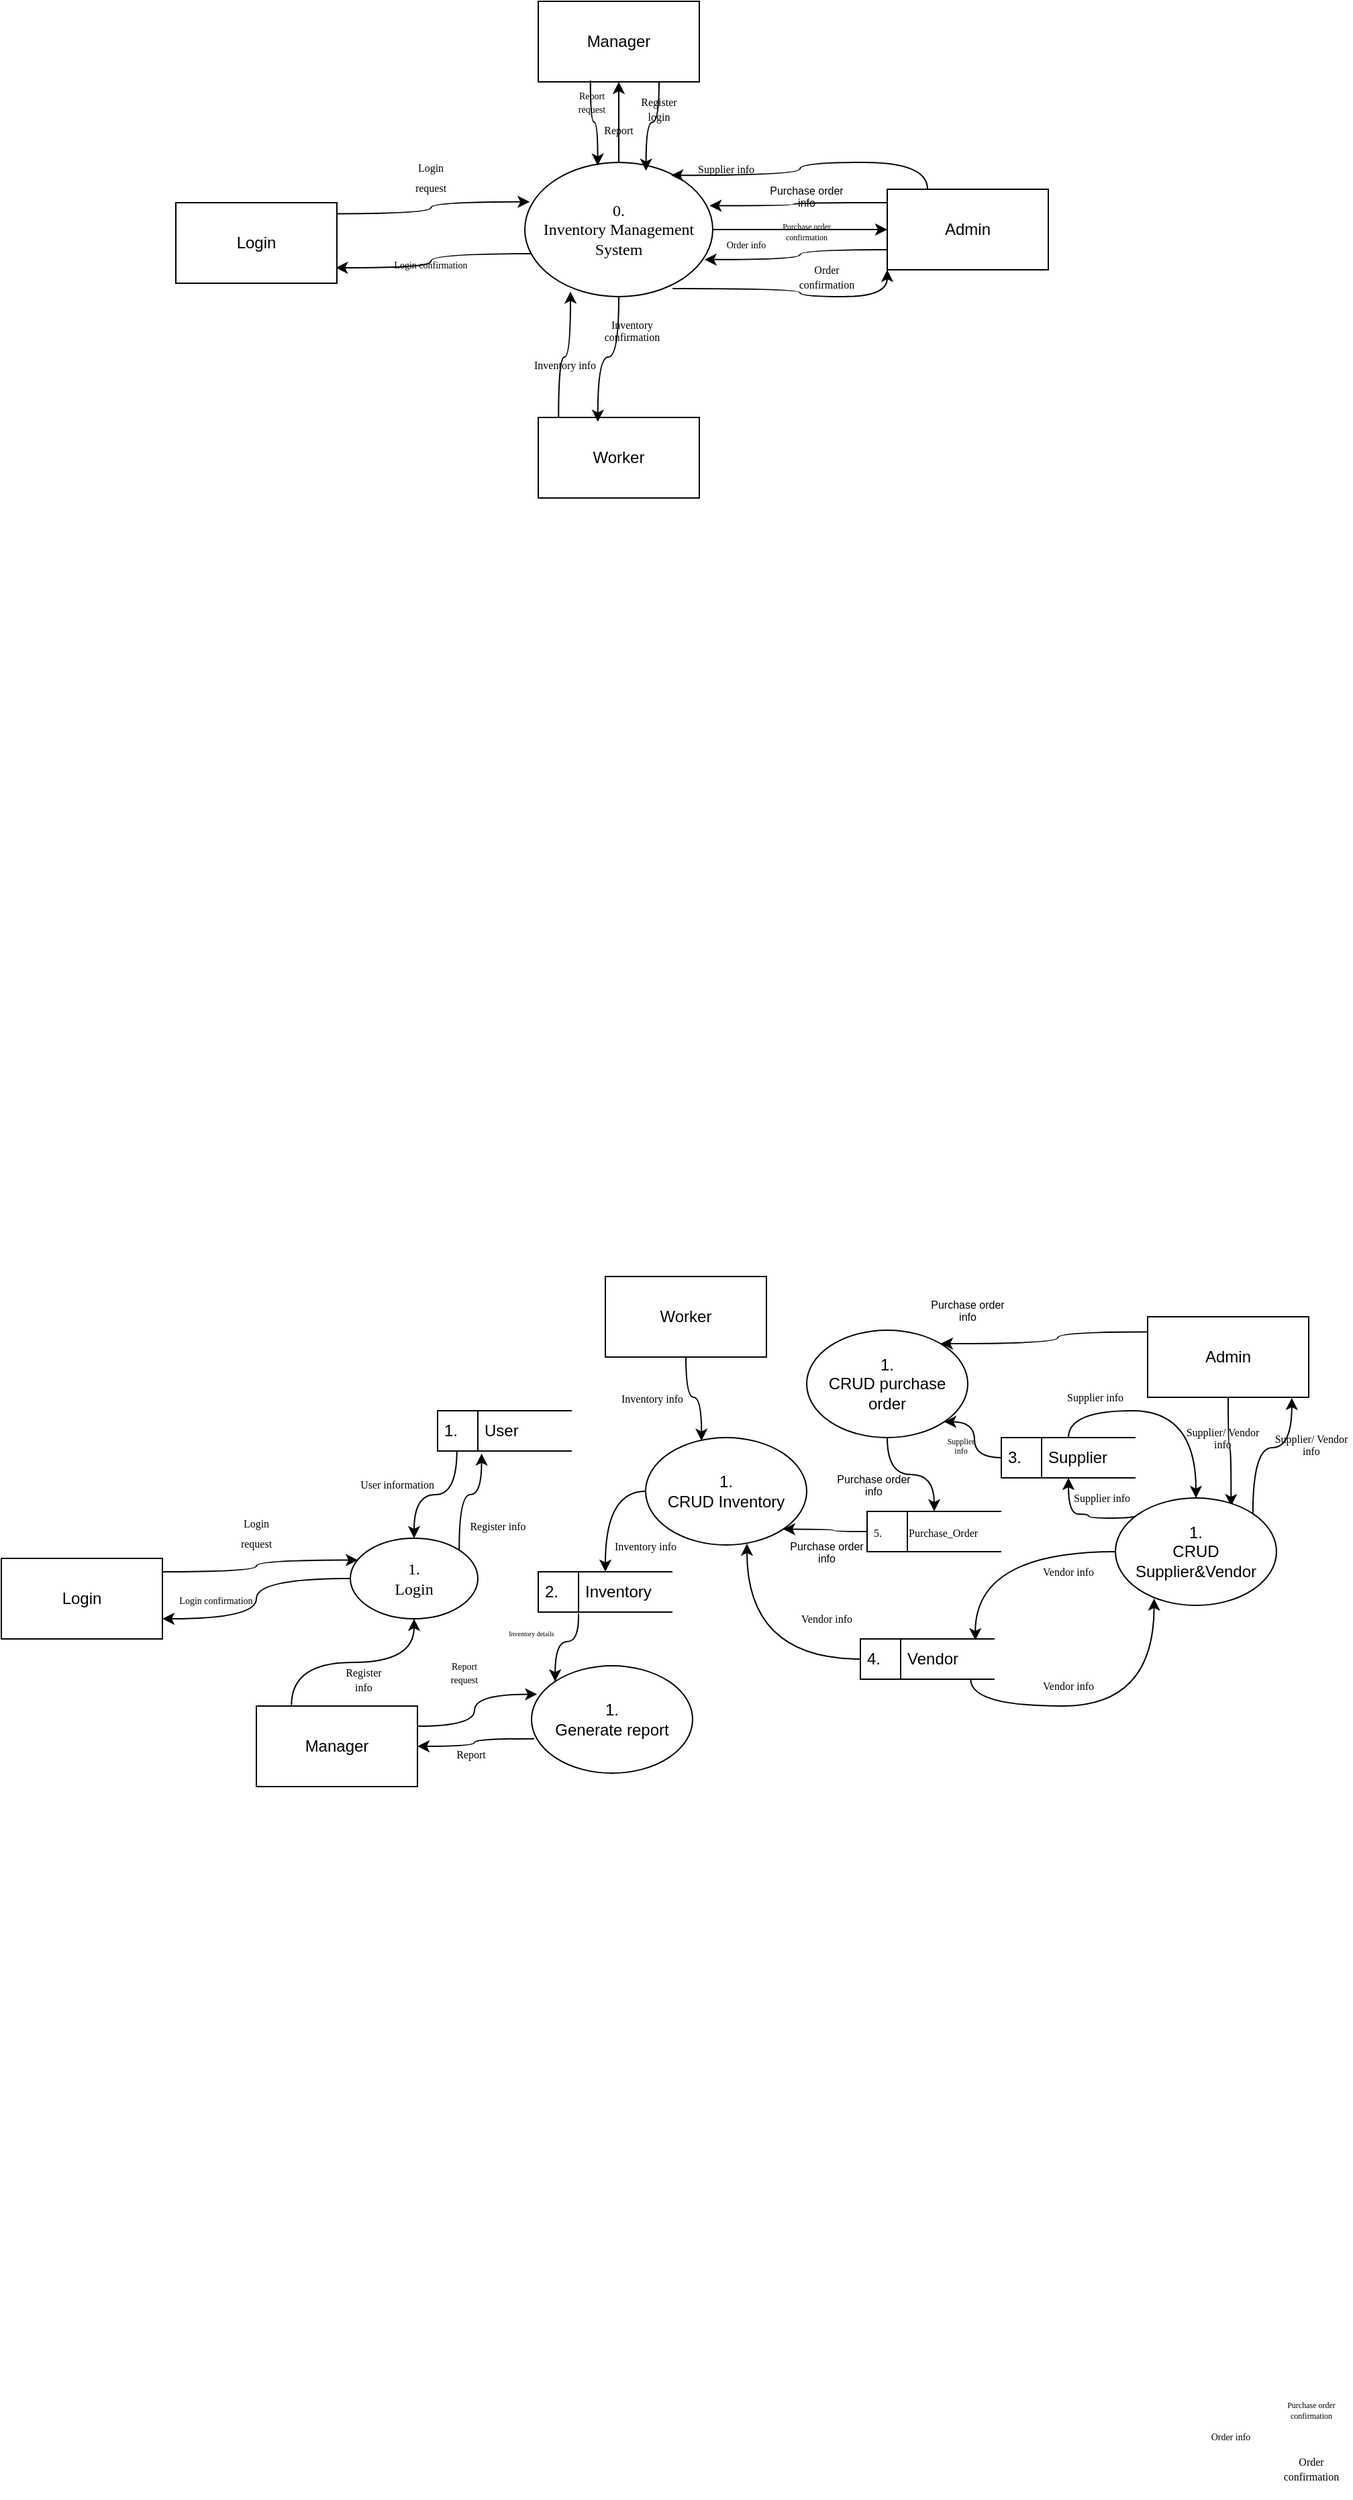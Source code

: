 <mxfile version="24.7.6">
  <diagram name="Page-1" id="vROV8ZGvCpu3haHzkjZp">
    <mxGraphModel dx="1158" dy="630" grid="1" gridSize="10" guides="1" tooltips="1" connect="1" arrows="1" fold="1" page="1" pageScale="1" pageWidth="1169" pageHeight="827" math="0" shadow="0">
      <root>
        <mxCell id="0" />
        <mxCell id="1" parent="0" />
        <mxCell id="m2-5MIumrhviYWP0Xd3B-32" style="edgeStyle=orthogonalEdgeStyle;rounded=0;orthogonalLoop=1;jettySize=auto;html=1;entryX=1;entryY=0.25;entryDx=0;entryDy=0;exitX=0.042;exitY=0.68;exitDx=0;exitDy=0;exitPerimeter=0;elbow=vertical;curved=1;" parent="1" source="m2-5MIumrhviYWP0Xd3B-1" edge="1">
          <mxGeometry relative="1" as="geometry">
            <mxPoint x="420.0" y="251.61" as="sourcePoint" />
            <mxPoint x="279.16" y="258.41" as="targetPoint" />
          </mxGeometry>
        </mxCell>
        <mxCell id="m2-5MIumrhviYWP0Xd3B-35" style="edgeStyle=orthogonalEdgeStyle;rounded=0;orthogonalLoop=1;jettySize=auto;html=1;entryX=0.5;entryY=1;entryDx=0;entryDy=0;" parent="1" source="m2-5MIumrhviYWP0Xd3B-1" target="m2-5MIumrhviYWP0Xd3B-5" edge="1">
          <mxGeometry relative="1" as="geometry" />
        </mxCell>
        <mxCell id="m2-5MIumrhviYWP0Xd3B-38" style="edgeStyle=orthogonalEdgeStyle;rounded=0;orthogonalLoop=1;jettySize=auto;html=1;entryX=0;entryY=0.5;entryDx=0;entryDy=0;" parent="1" source="m2-5MIumrhviYWP0Xd3B-1" target="m2-5MIumrhviYWP0Xd3B-4" edge="1">
          <mxGeometry relative="1" as="geometry" />
        </mxCell>
        <mxCell id="m2-5MIumrhviYWP0Xd3B-1" value="0.&lt;div&gt;Inventory Management System&lt;/div&gt;" style="ellipse;whiteSpace=wrap;html=1;fontFamily=MiSans;" parent="1" vertex="1">
          <mxGeometry x="420" y="180" width="140" height="100" as="geometry" />
        </mxCell>
        <mxCell id="m2-5MIumrhviYWP0Xd3B-31" style="edgeStyle=orthogonalEdgeStyle;rounded=0;orthogonalLoop=1;jettySize=auto;html=1;entryX=0.026;entryY=0.294;entryDx=0;entryDy=0;exitX=1.001;exitY=0.137;exitDx=0;exitDy=0;exitPerimeter=0;entryPerimeter=0;curved=1;" parent="1" source="m2-5MIumrhviYWP0Xd3B-2" target="m2-5MIumrhviYWP0Xd3B-1" edge="1">
          <mxGeometry relative="1" as="geometry" />
        </mxCell>
        <mxCell id="m2-5MIumrhviYWP0Xd3B-2" value="Login" style="rounded=0;whiteSpace=wrap;html=1;" parent="1" vertex="1">
          <mxGeometry x="160" y="210" width="120" height="60" as="geometry" />
        </mxCell>
        <mxCell id="m2-5MIumrhviYWP0Xd3B-3" value="Worker" style="rounded=0;whiteSpace=wrap;html=1;" parent="1" vertex="1">
          <mxGeometry x="430" y="370" width="120" height="60" as="geometry" />
        </mxCell>
        <mxCell id="m2-5MIumrhviYWP0Xd3B-4" value="Admin" style="rounded=0;whiteSpace=wrap;html=1;" parent="1" vertex="1">
          <mxGeometry x="690" y="200" width="120" height="60" as="geometry" />
        </mxCell>
        <mxCell id="m2-5MIumrhviYWP0Xd3B-5" value="Manager" style="rounded=0;whiteSpace=wrap;html=1;" parent="1" vertex="1">
          <mxGeometry x="430" y="60" width="120" height="60" as="geometry" />
        </mxCell>
        <mxCell id="m2-5MIumrhviYWP0Xd3B-8" value="&lt;p&gt;&lt;font face=&quot;MiSans&quot; style=&quot;font-size: 8px;&quot;&gt;Login request&lt;/font&gt;&lt;/p&gt;" style="text;html=1;align=center;verticalAlign=middle;whiteSpace=wrap;rounded=0;" parent="1" vertex="1">
          <mxGeometry x="330" y="180" width="40" height="20" as="geometry" />
        </mxCell>
        <mxCell id="m2-5MIumrhviYWP0Xd3B-11" value="&lt;p&gt;&lt;font face=&quot;MiSans&quot; style=&quot;font-size: 7px;&quot;&gt;Login confirmation&lt;/font&gt;&lt;/p&gt;" style="text;html=1;align=center;verticalAlign=middle;whiteSpace=wrap;rounded=0;" parent="1" vertex="1">
          <mxGeometry x="320" y="240" width="60" height="30" as="geometry" />
        </mxCell>
        <mxCell id="m2-5MIumrhviYWP0Xd3B-18" style="edgeStyle=orthogonalEdgeStyle;rounded=0;orthogonalLoop=1;jettySize=auto;html=1;entryX=0.983;entryY=0.322;entryDx=0;entryDy=0;entryPerimeter=0;curved=1;exitX=0;exitY=0.167;exitDx=0;exitDy=0;exitPerimeter=0;" parent="1" source="m2-5MIumrhviYWP0Xd3B-4" target="m2-5MIumrhviYWP0Xd3B-1" edge="1">
          <mxGeometry relative="1" as="geometry">
            <Array as="points">
              <mxPoint x="620" y="210" />
              <mxPoint x="620" y="212" />
            </Array>
          </mxGeometry>
        </mxCell>
        <mxCell id="m2-5MIumrhviYWP0Xd3B-21" value="&lt;p style=&quot;line-height: 60%;&quot;&gt;&lt;font style=&quot;font-size: 8px;&quot;&gt;Purchase order info&lt;/font&gt;&lt;/p&gt;" style="text;html=1;align=center;verticalAlign=middle;whiteSpace=wrap;rounded=0;" parent="1" vertex="1">
          <mxGeometry x="600" y="190" width="60" height="30" as="geometry" />
        </mxCell>
        <mxCell id="m2-5MIumrhviYWP0Xd3B-23" style="edgeStyle=orthogonalEdgeStyle;rounded=0;orthogonalLoop=1;jettySize=auto;html=1;entryX=0.37;entryY=0.055;entryDx=0;entryDy=0;entryPerimeter=0;curved=1;" parent="1" source="m2-5MIumrhviYWP0Xd3B-1" target="m2-5MIumrhviYWP0Xd3B-3" edge="1">
          <mxGeometry relative="1" as="geometry" />
        </mxCell>
        <mxCell id="m2-5MIumrhviYWP0Xd3B-25" value="&lt;p style=&quot;line-height: 50%;&quot;&gt;&lt;font style=&quot;font-size: 6px;&quot; face=&quot;MiSans&quot;&gt;Purchase order confirmation&lt;/font&gt;&lt;/p&gt;" style="text;html=1;align=center;verticalAlign=middle;whiteSpace=wrap;rounded=0;" parent="1" vertex="1">
          <mxGeometry x="600" y="215" width="60" height="30" as="geometry" />
        </mxCell>
        <mxCell id="m2-5MIumrhviYWP0Xd3B-26" style="edgeStyle=orthogonalEdgeStyle;rounded=0;orthogonalLoop=1;jettySize=auto;html=1;entryX=0.388;entryY=0.024;entryDx=0;entryDy=0;entryPerimeter=0;exitX=0.324;exitY=0.982;exitDx=0;exitDy=0;exitPerimeter=0;curved=1;" parent="1" source="m2-5MIumrhviYWP0Xd3B-5" target="m2-5MIumrhviYWP0Xd3B-1" edge="1">
          <mxGeometry relative="1" as="geometry" />
        </mxCell>
        <mxCell id="m2-5MIumrhviYWP0Xd3B-27" value="&lt;p style=&quot;line-height: 60%;&quot;&gt;&lt;font face=&quot;MiSans&quot; style=&quot;font-size: 7px;&quot;&gt;Report request&lt;/font&gt;&lt;/p&gt;" style="text;html=1;align=center;verticalAlign=middle;whiteSpace=wrap;rounded=0;" parent="1" vertex="1">
          <mxGeometry x="450" y="130" width="40" height="10" as="geometry" />
        </mxCell>
        <mxCell id="m2-5MIumrhviYWP0Xd3B-33" style="edgeStyle=orthogonalEdgeStyle;rounded=0;orthogonalLoop=1;jettySize=auto;html=1;entryX=0.243;entryY=0.962;entryDx=0;entryDy=0;entryPerimeter=0;exitX=0.126;exitY=0.009;exitDx=0;exitDy=0;exitPerimeter=0;curved=1;" parent="1" source="m2-5MIumrhviYWP0Xd3B-3" target="m2-5MIumrhviYWP0Xd3B-1" edge="1">
          <mxGeometry relative="1" as="geometry" />
        </mxCell>
        <mxCell id="m2-5MIumrhviYWP0Xd3B-36" value="&lt;font style=&quot;font-size: 8px;&quot; face=&quot;MiSans&quot;&gt;Report&lt;/font&gt;" style="text;html=1;align=center;verticalAlign=middle;whiteSpace=wrap;rounded=0;" parent="1" vertex="1">
          <mxGeometry x="470" y="150" width="40" height="10" as="geometry" />
        </mxCell>
        <mxCell id="m2-5MIumrhviYWP0Xd3B-39" value="&lt;p style=&quot;line-height: 100%;&quot;&gt;&lt;font style=&quot;font-size: 8px;&quot; face=&quot;MiSans&quot;&gt;Inventory info&lt;/font&gt;&lt;/p&gt;" style="text;html=1;align=center;verticalAlign=middle;whiteSpace=wrap;rounded=0;" parent="1" vertex="1">
          <mxGeometry x="420" y="320" width="60" height="20" as="geometry" />
        </mxCell>
        <mxCell id="m2-5MIumrhviYWP0Xd3B-40" value="&lt;p style=&quot;line-height: 60%;&quot;&gt;&lt;font style=&quot;font-size: 8px;&quot; face=&quot;MiSans&quot;&gt;Inventory confirmation&lt;/font&gt;&lt;/p&gt;" style="text;html=1;align=center;verticalAlign=middle;whiteSpace=wrap;rounded=0;" parent="1" vertex="1">
          <mxGeometry x="470" y="290" width="60" height="30" as="geometry" />
        </mxCell>
        <mxCell id="m2-5MIumrhviYWP0Xd3B-41" value="&lt;font style=&quot;font-size: 7px;&quot; face=&quot;MiSans&quot;&gt;Order info&lt;/font&gt;" style="text;html=1;align=center;verticalAlign=middle;whiteSpace=wrap;rounded=0;" parent="1" vertex="1">
          <mxGeometry x="555" y="225" width="60" height="30" as="geometry" />
        </mxCell>
        <mxCell id="m2-5MIumrhviYWP0Xd3B-42" style="edgeStyle=orthogonalEdgeStyle;rounded=0;orthogonalLoop=1;jettySize=auto;html=1;entryX=0.956;entryY=0.724;entryDx=0;entryDy=0;entryPerimeter=0;exitX=0;exitY=0.75;exitDx=0;exitDy=0;curved=1;" parent="1" source="m2-5MIumrhviYWP0Xd3B-4" target="m2-5MIumrhviYWP0Xd3B-1" edge="1">
          <mxGeometry relative="1" as="geometry" />
        </mxCell>
        <mxCell id="m2-5MIumrhviYWP0Xd3B-43" style="edgeStyle=orthogonalEdgeStyle;rounded=0;orthogonalLoop=1;jettySize=auto;html=1;entryX=0;entryY=1;entryDx=0;entryDy=0;entryPerimeter=0;exitX=0.786;exitY=0.94;exitDx=0;exitDy=0;curved=1;exitPerimeter=0;" parent="1" source="m2-5MIumrhviYWP0Xd3B-1" target="m2-5MIumrhviYWP0Xd3B-4" edge="1">
          <mxGeometry relative="1" as="geometry" />
        </mxCell>
        <mxCell id="m2-5MIumrhviYWP0Xd3B-44" value="&lt;p style=&quot;line-height: 70%;&quot;&gt;&lt;font face=&quot;MiSans&quot; style=&quot;font-size: 8px;&quot;&gt;Order confirmation&lt;/font&gt;&lt;/p&gt;" style="text;html=1;align=center;verticalAlign=middle;whiteSpace=wrap;rounded=0;" parent="1" vertex="1">
          <mxGeometry x="615" y="250" width="60" height="30" as="geometry" />
        </mxCell>
        <mxCell id="m2-5MIumrhviYWP0Xd3B-45" style="edgeStyle=orthogonalEdgeStyle;rounded=0;orthogonalLoop=1;jettySize=auto;html=1;entryX=0.779;entryY=0.096;entryDx=0;entryDy=0;entryPerimeter=0;exitX=0.25;exitY=0;exitDx=0;exitDy=0;curved=1;" parent="1" source="m2-5MIumrhviYWP0Xd3B-4" target="m2-5MIumrhviYWP0Xd3B-1" edge="1">
          <mxGeometry relative="1" as="geometry" />
        </mxCell>
        <mxCell id="m2-5MIumrhviYWP0Xd3B-46" value="&lt;p style=&quot;line-height: 60%;&quot;&gt;&lt;font style=&quot;font-size: 8px;&quot; face=&quot;MiSans&quot;&gt;Supplier info&lt;/font&gt;&lt;/p&gt;" style="text;html=1;align=center;verticalAlign=middle;whiteSpace=wrap;rounded=0;" parent="1" vertex="1">
          <mxGeometry x="540" y="170" width="60" height="30" as="geometry" />
        </mxCell>
        <mxCell id="m2-5MIumrhviYWP0Xd3B-48" style="edgeStyle=orthogonalEdgeStyle;rounded=0;orthogonalLoop=1;jettySize=auto;html=1;entryX=0.645;entryY=0.062;entryDx=0;entryDy=0;entryPerimeter=0;exitX=0.75;exitY=1;exitDx=0;exitDy=0;curved=1;" parent="1" source="m2-5MIumrhviYWP0Xd3B-5" target="m2-5MIumrhviYWP0Xd3B-1" edge="1">
          <mxGeometry relative="1" as="geometry" />
        </mxCell>
        <mxCell id="m2-5MIumrhviYWP0Xd3B-49" value="&lt;p style=&quot;line-height: 70%;&quot;&gt;&lt;font face=&quot;MiSans&quot;&gt;&lt;span style=&quot;font-size: 8px;&quot;&gt;Register login&lt;/span&gt;&lt;/font&gt;&lt;/p&gt;" style="text;html=1;align=center;verticalAlign=middle;whiteSpace=wrap;rounded=0;" parent="1" vertex="1">
          <mxGeometry x="500" y="130" width="40" height="20" as="geometry" />
        </mxCell>
        <mxCell id="m2-5MIumrhviYWP0Xd3B-50" style="edgeStyle=orthogonalEdgeStyle;rounded=0;orthogonalLoop=1;jettySize=auto;html=1;entryX=1;entryY=0.75;entryDx=0;entryDy=0;exitX=0;exitY=0.5;exitDx=0;exitDy=0;elbow=vertical;curved=1;" parent="1" source="m2-5MIumrhviYWP0Xd3B-53" target="m2-5MIumrhviYWP0Xd3B-55" edge="1">
          <mxGeometry relative="1" as="geometry">
            <mxPoint x="295.88" y="1258" as="sourcePoint" />
            <mxPoint x="149.16" y="1268.41" as="targetPoint" />
          </mxGeometry>
        </mxCell>
        <mxCell id="m2-5MIumrhviYWP0Xd3B-51" style="edgeStyle=orthogonalEdgeStyle;rounded=0;orthogonalLoop=1;jettySize=auto;html=1;entryX=1;entryY=0.5;entryDx=0;entryDy=0;exitX=0.017;exitY=0.679;exitDx=0;exitDy=0;exitPerimeter=0;curved=1;" parent="1" source="m2-5MIumrhviYWP0Xd3B-82" target="m2-5MIumrhviYWP0Xd3B-58" edge="1">
          <mxGeometry relative="1" as="geometry">
            <mxPoint x="700" y="1070" as="sourcePoint" />
          </mxGeometry>
        </mxCell>
        <mxCell id="m2-5MIumrhviYWP0Xd3B-53" value="1.&lt;div&gt;Login&lt;/div&gt;" style="ellipse;whiteSpace=wrap;html=1;fontFamily=MiSans;" parent="1" vertex="1">
          <mxGeometry x="290" y="1205" width="95" height="60" as="geometry" />
        </mxCell>
        <mxCell id="m2-5MIumrhviYWP0Xd3B-54" style="edgeStyle=orthogonalEdgeStyle;rounded=0;orthogonalLoop=1;jettySize=auto;html=1;entryX=0.144;entryY=0.971;entryDx=0;entryDy=0;exitX=0.5;exitY=0;exitDx=0;exitDy=0;entryPerimeter=0;curved=1;startArrow=classic;startFill=1;endArrow=none;endFill=0;" parent="1" source="m2-5MIumrhviYWP0Xd3B-53" target="m2-5MIumrhviYWP0Xd3B-83" edge="1">
          <mxGeometry relative="1" as="geometry">
            <mxPoint x="293.64" y="1219.4" as="targetPoint" />
          </mxGeometry>
        </mxCell>
        <mxCell id="m2-5MIumrhviYWP0Xd3B-55" value="Login" style="rounded=0;whiteSpace=wrap;html=1;" parent="1" vertex="1">
          <mxGeometry x="30" y="1220" width="120" height="60" as="geometry" />
        </mxCell>
        <mxCell id="m2-5MIumrhviYWP0Xd3B-56" value="Worker" style="rounded=0;whiteSpace=wrap;html=1;" parent="1" vertex="1">
          <mxGeometry x="480" y="1010" width="120" height="60" as="geometry" />
        </mxCell>
        <mxCell id="cQ4eUb088KBO9qo-VWlz-34" style="edgeStyle=orthogonalEdgeStyle;rounded=0;orthogonalLoop=1;jettySize=auto;html=1;entryX=0.718;entryY=0.076;entryDx=0;entryDy=0;exitX=0.5;exitY=1;exitDx=0;exitDy=0;curved=1;entryPerimeter=0;" edge="1" parent="1" source="m2-5MIumrhviYWP0Xd3B-57" target="m2-5MIumrhviYWP0Xd3B-80">
          <mxGeometry relative="1" as="geometry" />
        </mxCell>
        <mxCell id="m2-5MIumrhviYWP0Xd3B-57" value="Admin" style="rounded=0;whiteSpace=wrap;html=1;" parent="1" vertex="1">
          <mxGeometry x="884" y="1040" width="120" height="60" as="geometry" />
        </mxCell>
        <mxCell id="m2-5MIumrhviYWP0Xd3B-58" value="Manager" style="rounded=0;whiteSpace=wrap;html=1;" parent="1" vertex="1">
          <mxGeometry x="220" y="1330" width="120" height="60" as="geometry" />
        </mxCell>
        <mxCell id="m2-5MIumrhviYWP0Xd3B-59" value="&lt;p&gt;&lt;font face=&quot;MiSans&quot; style=&quot;font-size: 8px;&quot;&gt;Login request&lt;/font&gt;&lt;/p&gt;" style="text;html=1;align=center;verticalAlign=middle;whiteSpace=wrap;rounded=0;" parent="1" vertex="1">
          <mxGeometry x="200" y="1190" width="40" height="20" as="geometry" />
        </mxCell>
        <mxCell id="m2-5MIumrhviYWP0Xd3B-60" value="&lt;p&gt;&lt;font face=&quot;MiSans&quot; style=&quot;font-size: 7px;&quot;&gt;Login confirmation&lt;/font&gt;&lt;/p&gt;" style="text;html=1;align=center;verticalAlign=middle;whiteSpace=wrap;rounded=0;" parent="1" vertex="1">
          <mxGeometry x="160" y="1235" width="60" height="30" as="geometry" />
        </mxCell>
        <mxCell id="m2-5MIumrhviYWP0Xd3B-63" style="edgeStyle=orthogonalEdgeStyle;rounded=0;orthogonalLoop=1;jettySize=auto;html=1;entryX=0.347;entryY=0.03;entryDx=0;entryDy=0;curved=1;exitX=0.5;exitY=1;exitDx=0;exitDy=0;entryPerimeter=0;" parent="1" target="m2-5MIumrhviYWP0Xd3B-81" edge="1" source="m2-5MIumrhviYWP0Xd3B-56">
          <mxGeometry relative="1" as="geometry">
            <mxPoint x="630" y="780" as="sourcePoint" />
          </mxGeometry>
        </mxCell>
        <mxCell id="m2-5MIumrhviYWP0Xd3B-64" value="&lt;p style=&quot;line-height: 50%;&quot;&gt;&lt;font style=&quot;font-size: 6px;&quot; face=&quot;MiSans&quot;&gt;Purchase order confirmation&lt;/font&gt;&lt;/p&gt;" style="text;html=1;align=center;verticalAlign=middle;whiteSpace=wrap;rounded=0;" parent="1" vertex="1">
          <mxGeometry x="975.94" y="1838" width="60" height="30" as="geometry" />
        </mxCell>
        <mxCell id="m2-5MIumrhviYWP0Xd3B-66" value="&lt;p style=&quot;line-height: 60%;&quot;&gt;&lt;font face=&quot;MiSans&quot; style=&quot;font-size: 7px;&quot;&gt;Report request&lt;/font&gt;&lt;/p&gt;" style="text;html=1;align=center;verticalAlign=middle;whiteSpace=wrap;rounded=0;" parent="1" vertex="1">
          <mxGeometry x="355" y="1300" width="40" height="10" as="geometry" />
        </mxCell>
        <mxCell id="m2-5MIumrhviYWP0Xd3B-68" value="&lt;font style=&quot;font-size: 8px;&quot; face=&quot;MiSans&quot;&gt;Report&lt;/font&gt;" style="text;html=1;align=center;verticalAlign=middle;whiteSpace=wrap;rounded=0;" parent="1" vertex="1">
          <mxGeometry x="360" y="1360" width="40" height="10" as="geometry" />
        </mxCell>
        <mxCell id="m2-5MIumrhviYWP0Xd3B-69" value="&lt;p style=&quot;line-height: 100%;&quot;&gt;&lt;font style=&quot;font-size: 8px;&quot; face=&quot;MiSans&quot;&gt;Inventory info&lt;/font&gt;&lt;/p&gt;" style="text;html=1;align=center;verticalAlign=middle;whiteSpace=wrap;rounded=0;" parent="1" vertex="1">
          <mxGeometry x="485" y="1090" width="60" height="20" as="geometry" />
        </mxCell>
        <mxCell id="m2-5MIumrhviYWP0Xd3B-71" value="&lt;font style=&quot;font-size: 7px;&quot; face=&quot;MiSans&quot;&gt;Order info&lt;/font&gt;" style="text;html=1;align=center;verticalAlign=middle;whiteSpace=wrap;rounded=0;" parent="1" vertex="1">
          <mxGeometry x="915.94" y="1858" width="60" height="30" as="geometry" />
        </mxCell>
        <mxCell id="m2-5MIumrhviYWP0Xd3B-74" value="&lt;p style=&quot;line-height: 70%;&quot;&gt;&lt;font face=&quot;MiSans&quot; style=&quot;font-size: 8px;&quot;&gt;Order confirmation&lt;/font&gt;&lt;/p&gt;" style="text;html=1;align=center;verticalAlign=middle;whiteSpace=wrap;rounded=0;" parent="1" vertex="1">
          <mxGeometry x="975.94" y="1883" width="60" height="30" as="geometry" />
        </mxCell>
        <mxCell id="m2-5MIumrhviYWP0Xd3B-76" value="&lt;p style=&quot;line-height: 60%;&quot;&gt;&lt;font style=&quot;font-size: 8px;&quot; face=&quot;MiSans&quot;&gt;Supplier/ Vendor info&lt;/font&gt;&lt;/p&gt;" style="text;html=1;align=center;verticalAlign=middle;whiteSpace=wrap;rounded=0;" parent="1" vertex="1">
          <mxGeometry x="910" y="1115" width="60" height="30" as="geometry" />
        </mxCell>
        <mxCell id="m2-5MIumrhviYWP0Xd3B-77" style="edgeStyle=orthogonalEdgeStyle;rounded=0;orthogonalLoop=1;jettySize=auto;html=1;entryX=0.5;entryY=1;entryDx=0;entryDy=0;exitX=0.218;exitY=-0.013;exitDx=0;exitDy=0;curved=1;exitPerimeter=0;" parent="1" source="m2-5MIumrhviYWP0Xd3B-58" target="m2-5MIumrhviYWP0Xd3B-53" edge="1">
          <mxGeometry relative="1" as="geometry">
            <mxPoint x="720.3" y="1076.2" as="targetPoint" />
          </mxGeometry>
        </mxCell>
        <mxCell id="m2-5MIumrhviYWP0Xd3B-78" value="&lt;p style=&quot;line-height: 70%;&quot;&gt;&lt;font face=&quot;MiSans&quot;&gt;&lt;span style=&quot;font-size: 8px;&quot;&gt;Register info&lt;/span&gt;&lt;/font&gt;&lt;/p&gt;" style="text;html=1;align=center;verticalAlign=middle;whiteSpace=wrap;rounded=0;" parent="1" vertex="1">
          <mxGeometry x="280" y="1300" width="40" height="20" as="geometry" />
        </mxCell>
        <mxCell id="cQ4eUb088KBO9qo-VWlz-15" style="edgeStyle=orthogonalEdgeStyle;rounded=0;orthogonalLoop=1;jettySize=auto;html=1;entryX=0.5;entryY=0;entryDx=0;entryDy=0;curved=1;" edge="1" parent="1" source="m2-5MIumrhviYWP0Xd3B-79" target="cQ4eUb088KBO9qo-VWlz-14">
          <mxGeometry relative="1" as="geometry">
            <Array as="points" />
          </mxGeometry>
        </mxCell>
        <mxCell id="m2-5MIumrhviYWP0Xd3B-79" value="1.&lt;div&gt;CRUD purchase order&lt;/div&gt;" style="ellipse;whiteSpace=wrap;html=1;" parent="1" vertex="1">
          <mxGeometry x="630" y="1050" width="120" height="80" as="geometry" />
        </mxCell>
        <mxCell id="cQ4eUb088KBO9qo-VWlz-35" style="edgeStyle=orthogonalEdgeStyle;rounded=0;orthogonalLoop=1;jettySize=auto;html=1;entryX=0.5;entryY=1;entryDx=0;entryDy=0;exitX=0;exitY=0;exitDx=0;exitDy=0;curved=1;" edge="1" parent="1" source="m2-5MIumrhviYWP0Xd3B-80" target="cQ4eUb088KBO9qo-VWlz-4">
          <mxGeometry relative="1" as="geometry">
            <Array as="points">
              <mxPoint x="878" y="1190" />
              <mxPoint x="840" y="1190" />
              <mxPoint x="840" y="1187" />
              <mxPoint x="825" y="1187" />
            </Array>
          </mxGeometry>
        </mxCell>
        <mxCell id="m2-5MIumrhviYWP0Xd3B-80" value="1.&lt;div&gt;CRUD Supplier&amp;amp;Vendor&lt;/div&gt;" style="ellipse;whiteSpace=wrap;html=1;" parent="1" vertex="1">
          <mxGeometry x="860" y="1175" width="120" height="80" as="geometry" />
        </mxCell>
        <mxCell id="cQ4eUb088KBO9qo-VWlz-26" style="edgeStyle=orthogonalEdgeStyle;rounded=0;orthogonalLoop=1;jettySize=auto;html=1;entryX=0.5;entryY=0;entryDx=0;entryDy=0;exitX=0;exitY=0.5;exitDx=0;exitDy=0;curved=1;" edge="1" parent="1" source="m2-5MIumrhviYWP0Xd3B-81" target="m2-5MIumrhviYWP0Xd3B-90">
          <mxGeometry relative="1" as="geometry" />
        </mxCell>
        <mxCell id="m2-5MIumrhviYWP0Xd3B-81" value="1.&lt;div&gt;CRUD Inventory&lt;/div&gt;" style="ellipse;whiteSpace=wrap;html=1;" parent="1" vertex="1">
          <mxGeometry x="510" y="1130" width="120" height="80" as="geometry" />
        </mxCell>
        <mxCell id="m2-5MIumrhviYWP0Xd3B-83" value="1.&lt;span style=&quot;white-space: pre;&quot;&gt;&#x9;&lt;/span&gt;&amp;nbsp;User" style="html=1;dashed=0;whiteSpace=wrap;shape=mxgraph.dfd.dataStoreID;align=left;spacingLeft=3;points=[[0,0],[0.5,0],[1,0],[0,0.5],[1,0.5],[0,1],[0.5,1],[1,1]];" parent="1" vertex="1">
          <mxGeometry x="355.0" y="1110" width="100" height="30" as="geometry" />
        </mxCell>
        <mxCell id="m2-5MIumrhviYWP0Xd3B-84" value="&lt;p style=&quot;line-height: 60%;&quot;&gt;&lt;font style=&quot;font-size: 8px;&quot; face=&quot;MiSans&quot;&gt;User information&lt;/font&gt;&lt;/p&gt;" style="text;html=1;align=center;verticalAlign=middle;whiteSpace=wrap;rounded=0;" parent="1" vertex="1">
          <mxGeometry x="295" y="1150" width="60" height="30" as="geometry" />
        </mxCell>
        <mxCell id="m2-5MIumrhviYWP0Xd3B-86" style="edgeStyle=orthogonalEdgeStyle;rounded=0;orthogonalLoop=1;jettySize=auto;html=1;entryX=1;entryY=0.167;entryDx=0;entryDy=0;entryPerimeter=0;exitX=0.059;exitY=0.271;exitDx=0;exitDy=0;exitPerimeter=0;curved=1;startArrow=classic;startFill=1;endArrow=none;endFill=0;" parent="1" source="m2-5MIumrhviYWP0Xd3B-53" target="m2-5MIumrhviYWP0Xd3B-55" edge="1">
          <mxGeometry relative="1" as="geometry" />
        </mxCell>
        <mxCell id="m2-5MIumrhviYWP0Xd3B-87" style="edgeStyle=orthogonalEdgeStyle;rounded=0;orthogonalLoop=1;jettySize=auto;html=1;entryX=0.328;entryY=1.061;entryDx=0;entryDy=0;entryPerimeter=0;exitX=1;exitY=0;exitDx=0;exitDy=0;curved=1;" parent="1" source="m2-5MIumrhviYWP0Xd3B-53" target="m2-5MIumrhviYWP0Xd3B-83" edge="1">
          <mxGeometry relative="1" as="geometry" />
        </mxCell>
        <mxCell id="m2-5MIumrhviYWP0Xd3B-88" value="&lt;font style=&quot;font-size: 8px;&quot; face=&quot;MiSans&quot;&gt;Register info&lt;/font&gt;" style="text;html=1;align=center;verticalAlign=middle;whiteSpace=wrap;rounded=0;" parent="1" vertex="1">
          <mxGeometry x="370" y="1180" width="60" height="30" as="geometry" />
        </mxCell>
        <mxCell id="m2-5MIumrhviYWP0Xd3B-89" value="" style="edgeStyle=orthogonalEdgeStyle;rounded=0;orthogonalLoop=1;jettySize=auto;html=1;entryX=0.035;entryY=0.265;entryDx=0;entryDy=0;entryPerimeter=0;exitX=1;exitY=0.25;exitDx=0;exitDy=0;curved=1;" parent="1" source="m2-5MIumrhviYWP0Xd3B-58" target="m2-5MIumrhviYWP0Xd3B-82" edge="1">
          <mxGeometry relative="1" as="geometry">
            <mxPoint x="340" y="1345" as="sourcePoint" />
            <mxPoint x="684.32" y="1072.4" as="targetPoint" />
          </mxGeometry>
        </mxCell>
        <mxCell id="m2-5MIumrhviYWP0Xd3B-82" value="1.&lt;div&gt;Generate report&lt;/div&gt;" style="ellipse;whiteSpace=wrap;html=1;" parent="1" vertex="1">
          <mxGeometry x="425" y="1300" width="120" height="80" as="geometry" />
        </mxCell>
        <mxCell id="cQ4eUb088KBO9qo-VWlz-3" style="edgeStyle=orthogonalEdgeStyle;rounded=0;orthogonalLoop=1;jettySize=auto;html=1;entryX=0;entryY=0;entryDx=0;entryDy=0;curved=1;" edge="1" parent="1" target="m2-5MIumrhviYWP0Xd3B-82">
          <mxGeometry relative="1" as="geometry">
            <mxPoint x="460" y="1261" as="sourcePoint" />
          </mxGeometry>
        </mxCell>
        <mxCell id="m2-5MIumrhviYWP0Xd3B-90" value="2.&lt;span style=&quot;white-space: pre;&quot;&gt;&#x9;&lt;/span&gt;&amp;nbsp;Inventory" style="html=1;dashed=0;whiteSpace=wrap;shape=mxgraph.dfd.dataStoreID;align=left;spacingLeft=3;points=[[0,0],[0.5,0],[1,0],[0,0.5],[1,0.5],[0,1],[0.5,1],[1,1]];" parent="1" vertex="1">
          <mxGeometry x="430.0" y="1230" width="100" height="30" as="geometry" />
        </mxCell>
        <mxCell id="cQ4eUb088KBO9qo-VWlz-2" value="&lt;p style=&quot;line-height: 60%;&quot;&gt;&lt;font face=&quot;MiSans&quot; style=&quot;font-size: 5px;&quot;&gt;Inventory details&lt;/font&gt;&lt;/p&gt;" style="text;html=1;align=center;verticalAlign=middle;whiteSpace=wrap;rounded=0;" vertex="1" parent="1">
          <mxGeometry x="395" y="1260" width="60" height="30" as="geometry" />
        </mxCell>
        <mxCell id="cQ4eUb088KBO9qo-VWlz-22" style="edgeStyle=orthogonalEdgeStyle;rounded=0;orthogonalLoop=1;jettySize=auto;html=1;entryX=0.5;entryY=0;entryDx=0;entryDy=0;exitX=0.5;exitY=0;exitDx=0;exitDy=0;elbow=vertical;curved=1;" edge="1" parent="1" source="cQ4eUb088KBO9qo-VWlz-4" target="m2-5MIumrhviYWP0Xd3B-80">
          <mxGeometry relative="1" as="geometry" />
        </mxCell>
        <mxCell id="cQ4eUb088KBO9qo-VWlz-37" style="edgeStyle=orthogonalEdgeStyle;rounded=0;orthogonalLoop=1;jettySize=auto;html=1;entryX=1;entryY=1;entryDx=0;entryDy=0;curved=1;" edge="1" parent="1" source="cQ4eUb088KBO9qo-VWlz-4" target="m2-5MIumrhviYWP0Xd3B-79">
          <mxGeometry relative="1" as="geometry" />
        </mxCell>
        <mxCell id="cQ4eUb088KBO9qo-VWlz-4" value="3.&lt;span style=&quot;white-space: pre;&quot;&gt;&#x9;&lt;/span&gt;&amp;nbsp;Supplier" style="html=1;dashed=0;whiteSpace=wrap;shape=mxgraph.dfd.dataStoreID;align=left;spacingLeft=3;points=[[0,0],[0.5,0],[1,0],[0,0.5],[1,0.5],[0,1],[0.5,1],[1,1]];" vertex="1" parent="1">
          <mxGeometry x="775.0" y="1130" width="100" height="30" as="geometry" />
        </mxCell>
        <mxCell id="cQ4eUb088KBO9qo-VWlz-5" value="4.&lt;span style=&quot;white-space: pre;&quot;&gt;&#x9;&lt;/span&gt;&amp;nbsp;Vendor" style="html=1;dashed=0;whiteSpace=wrap;shape=mxgraph.dfd.dataStoreID;align=left;spacingLeft=3;points=[[0,0],[0.5,0],[1,0],[0,0.5],[1,0.5],[0,1],[0.5,1],[1,1]];" vertex="1" parent="1">
          <mxGeometry x="670.0" y="1280" width="100" height="30" as="geometry" />
        </mxCell>
        <mxCell id="cQ4eUb088KBO9qo-VWlz-7" style="edgeStyle=orthogonalEdgeStyle;rounded=0;orthogonalLoop=1;jettySize=auto;html=1;entryX=0.856;entryY=0.035;entryDx=0;entryDy=0;curved=1;entryPerimeter=0;" edge="1" parent="1" source="m2-5MIumrhviYWP0Xd3B-80" target="cQ4eUb088KBO9qo-VWlz-5">
          <mxGeometry relative="1" as="geometry" />
        </mxCell>
        <mxCell id="cQ4eUb088KBO9qo-VWlz-10" value="&lt;p style=&quot;line-height: 60%;&quot;&gt;&lt;font style=&quot;font-size: 8px;&quot; face=&quot;MiSans&quot;&gt;Vendor info&lt;/font&gt;&lt;/p&gt;" style="text;html=1;align=center;verticalAlign=middle;whiteSpace=wrap;rounded=0;" vertex="1" parent="1">
          <mxGeometry x="795" y="1215" width="60" height="30" as="geometry" />
        </mxCell>
        <mxCell id="cQ4eUb088KBO9qo-VWlz-11" value="&lt;p style=&quot;line-height: 60%;&quot;&gt;&lt;font style=&quot;font-size: 8px;&quot; face=&quot;MiSans&quot;&gt;Supplier info&lt;/font&gt;&lt;/p&gt;" style="text;html=1;align=center;verticalAlign=middle;whiteSpace=wrap;rounded=0;" vertex="1" parent="1">
          <mxGeometry x="820" y="1160" width="60" height="30" as="geometry" />
        </mxCell>
        <mxCell id="cQ4eUb088KBO9qo-VWlz-14" value="&lt;font style=&quot;font-size: 8px;&quot; face=&quot;MiSans&quot;&gt;5.&lt;span style=&quot;white-space: pre;&quot;&gt;&#x9;&lt;/span&gt;&amp;nbsp; &amp;nbsp; &amp;nbsp;Purchase_Order&lt;/font&gt;" style="html=1;dashed=0;whiteSpace=wrap;shape=mxgraph.dfd.dataStoreID;align=left;spacingLeft=3;points=[[0,0],[0.5,0],[1,0],[0,0.5],[1,0.5],[0,1],[0.5,1],[1,1]];" vertex="1" parent="1">
          <mxGeometry x="675.0" y="1185" width="100" height="30" as="geometry" />
        </mxCell>
        <mxCell id="cQ4eUb088KBO9qo-VWlz-16" value="&lt;p style=&quot;line-height: 60%;&quot;&gt;&lt;font style=&quot;font-size: 8px;&quot;&gt;Purchase order info&lt;/font&gt;&lt;/p&gt;" style="text;html=1;align=center;verticalAlign=middle;whiteSpace=wrap;rounded=0;" vertex="1" parent="1">
          <mxGeometry x="615" y="1200" width="60" height="30" as="geometry" />
        </mxCell>
        <mxCell id="cQ4eUb088KBO9qo-VWlz-17" value="&lt;p style=&quot;line-height: 60%;&quot;&gt;&lt;font style=&quot;font-size: 8px;&quot; face=&quot;MiSans&quot;&gt;Supplier/ Vendor info&lt;/font&gt;&lt;/p&gt;" style="text;html=1;align=center;verticalAlign=middle;whiteSpace=wrap;rounded=0;" vertex="1" parent="1">
          <mxGeometry x="975.94" y="1120" width="60" height="30" as="geometry" />
        </mxCell>
        <mxCell id="cQ4eUb088KBO9qo-VWlz-20" style="rounded=0;orthogonalLoop=1;jettySize=auto;html=1;entryX=0.24;entryY=0.936;entryDx=0;entryDy=0;entryPerimeter=0;exitX=0.822;exitY=1.003;exitDx=0;exitDy=0;exitPerimeter=0;edgeStyle=orthogonalEdgeStyle;curved=1;" edge="1" parent="1" source="cQ4eUb088KBO9qo-VWlz-5" target="m2-5MIumrhviYWP0Xd3B-80">
          <mxGeometry relative="1" as="geometry" />
        </mxCell>
        <mxCell id="cQ4eUb088KBO9qo-VWlz-21" value="&lt;p style=&quot;line-height: 60%;&quot;&gt;&lt;font style=&quot;font-size: 8px;&quot; face=&quot;MiSans&quot;&gt;Vendor info&lt;/font&gt;&lt;/p&gt;" style="text;html=1;align=center;verticalAlign=middle;whiteSpace=wrap;rounded=0;" vertex="1" parent="1">
          <mxGeometry x="795" y="1300" width="60" height="30" as="geometry" />
        </mxCell>
        <mxCell id="cQ4eUb088KBO9qo-VWlz-23" value="&lt;p style=&quot;line-height: 60%;&quot;&gt;&lt;font style=&quot;font-size: 8px;&quot; face=&quot;MiSans&quot;&gt;Supplier info&lt;/font&gt;&lt;/p&gt;" style="text;html=1;align=center;verticalAlign=middle;whiteSpace=wrap;rounded=0;" vertex="1" parent="1">
          <mxGeometry x="815" y="1085" width="60" height="30" as="geometry" />
        </mxCell>
        <mxCell id="cQ4eUb088KBO9qo-VWlz-27" value="&lt;p style=&quot;line-height: 100%;&quot;&gt;&lt;font style=&quot;font-size: 8px;&quot; face=&quot;MiSans&quot;&gt;Inventory info&lt;/font&gt;&lt;/p&gt;" style="text;html=1;align=center;verticalAlign=middle;whiteSpace=wrap;rounded=0;" vertex="1" parent="1">
          <mxGeometry x="480" y="1200" width="60" height="20" as="geometry" />
        </mxCell>
        <mxCell id="cQ4eUb088KBO9qo-VWlz-28" style="rounded=0;orthogonalLoop=1;jettySize=auto;html=1;entryX=1;entryY=1;entryDx=0;entryDy=0;exitX=0;exitY=0.5;exitDx=0;exitDy=0;edgeStyle=orthogonalEdgeStyle;curved=1;" edge="1" parent="1" source="cQ4eUb088KBO9qo-VWlz-14" target="m2-5MIumrhviYWP0Xd3B-81">
          <mxGeometry relative="1" as="geometry">
            <mxPoint x="680" y="1330" as="sourcePoint" />
            <mxPoint x="572" y="1337" as="targetPoint" />
            <Array as="points">
              <mxPoint x="650" y="1200" />
              <mxPoint x="650" y="1198" />
            </Array>
          </mxGeometry>
        </mxCell>
        <mxCell id="cQ4eUb088KBO9qo-VWlz-29" value="&lt;p style=&quot;line-height: 60%;&quot;&gt;&lt;font style=&quot;font-size: 8px;&quot;&gt;Purchase order info&lt;/font&gt;&lt;/p&gt;" style="text;html=1;align=center;verticalAlign=middle;whiteSpace=wrap;rounded=0;" vertex="1" parent="1">
          <mxGeometry x="650" y="1150" width="60" height="30" as="geometry" />
        </mxCell>
        <mxCell id="cQ4eUb088KBO9qo-VWlz-31" style="edgeStyle=orthogonalEdgeStyle;rounded=0;orthogonalLoop=1;jettySize=auto;html=1;entryX=0.833;entryY=0.125;entryDx=0;entryDy=0;curved=1;exitX=0;exitY=0.188;exitDx=0;exitDy=0;exitPerimeter=0;entryPerimeter=0;" edge="1" parent="1" source="m2-5MIumrhviYWP0Xd3B-57" target="m2-5MIumrhviYWP0Xd3B-79">
          <mxGeometry relative="1" as="geometry" />
        </mxCell>
        <mxCell id="cQ4eUb088KBO9qo-VWlz-32" value="&lt;p style=&quot;line-height: 60%;&quot;&gt;&lt;font style=&quot;font-size: 8px;&quot;&gt;Purchase order info&lt;/font&gt;&lt;/p&gt;" style="text;html=1;align=center;verticalAlign=middle;whiteSpace=wrap;rounded=0;" vertex="1" parent="1">
          <mxGeometry x="720" y="1020" width="60" height="30" as="geometry" />
        </mxCell>
        <mxCell id="cQ4eUb088KBO9qo-VWlz-36" style="edgeStyle=orthogonalEdgeStyle;rounded=0;orthogonalLoop=1;jettySize=auto;html=1;entryX=0.895;entryY=1.007;entryDx=0;entryDy=0;entryPerimeter=0;exitX=1;exitY=0;exitDx=0;exitDy=0;curved=1;" edge="1" parent="1" source="m2-5MIumrhviYWP0Xd3B-80" target="m2-5MIumrhviYWP0Xd3B-57">
          <mxGeometry relative="1" as="geometry" />
        </mxCell>
        <mxCell id="cQ4eUb088KBO9qo-VWlz-38" value="&lt;p style=&quot;line-height: 40%;&quot;&gt;&lt;font style=&quot;font-size: 6px;&quot; face=&quot;MiSans&quot;&gt;Supplier info&lt;/font&gt;&lt;/p&gt;" style="text;html=1;align=center;verticalAlign=middle;whiteSpace=wrap;rounded=0;" vertex="1" parent="1">
          <mxGeometry x="730" y="1125" width="30" height="20" as="geometry" />
        </mxCell>
        <mxCell id="cQ4eUb088KBO9qo-VWlz-39" style="edgeStyle=orthogonalEdgeStyle;rounded=0;orthogonalLoop=1;jettySize=auto;html=1;entryX=0.629;entryY=0.988;entryDx=0;entryDy=0;entryPerimeter=0;curved=1;" edge="1" parent="1" source="cQ4eUb088KBO9qo-VWlz-5" target="m2-5MIumrhviYWP0Xd3B-81">
          <mxGeometry relative="1" as="geometry" />
        </mxCell>
        <mxCell id="cQ4eUb088KBO9qo-VWlz-40" value="&lt;p style=&quot;line-height: 60%;&quot;&gt;&lt;font style=&quot;font-size: 8px;&quot; face=&quot;MiSans&quot;&gt;Vendor info&lt;/font&gt;&lt;/p&gt;" style="text;html=1;align=center;verticalAlign=middle;whiteSpace=wrap;rounded=0;" vertex="1" parent="1">
          <mxGeometry x="615" y="1250" width="60" height="30" as="geometry" />
        </mxCell>
      </root>
    </mxGraphModel>
  </diagram>
</mxfile>

